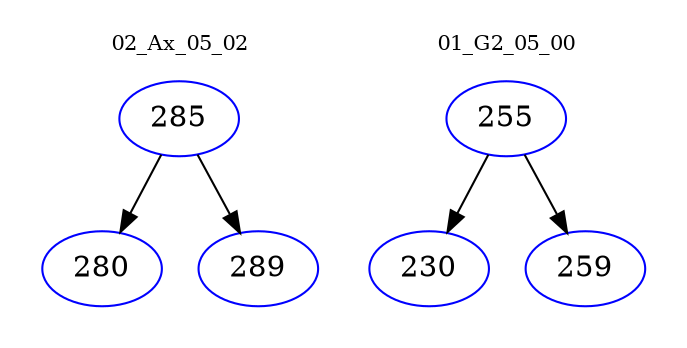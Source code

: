 digraph{
subgraph cluster_0 {
color = white
label = "02_Ax_05_02";
fontsize=10;
T0_285 [label="285", color="blue"]
T0_285 -> T0_280 [color="black"]
T0_280 [label="280", color="blue"]
T0_285 -> T0_289 [color="black"]
T0_289 [label="289", color="blue"]
}
subgraph cluster_1 {
color = white
label = "01_G2_05_00";
fontsize=10;
T1_255 [label="255", color="blue"]
T1_255 -> T1_230 [color="black"]
T1_230 [label="230", color="blue"]
T1_255 -> T1_259 [color="black"]
T1_259 [label="259", color="blue"]
}
}

